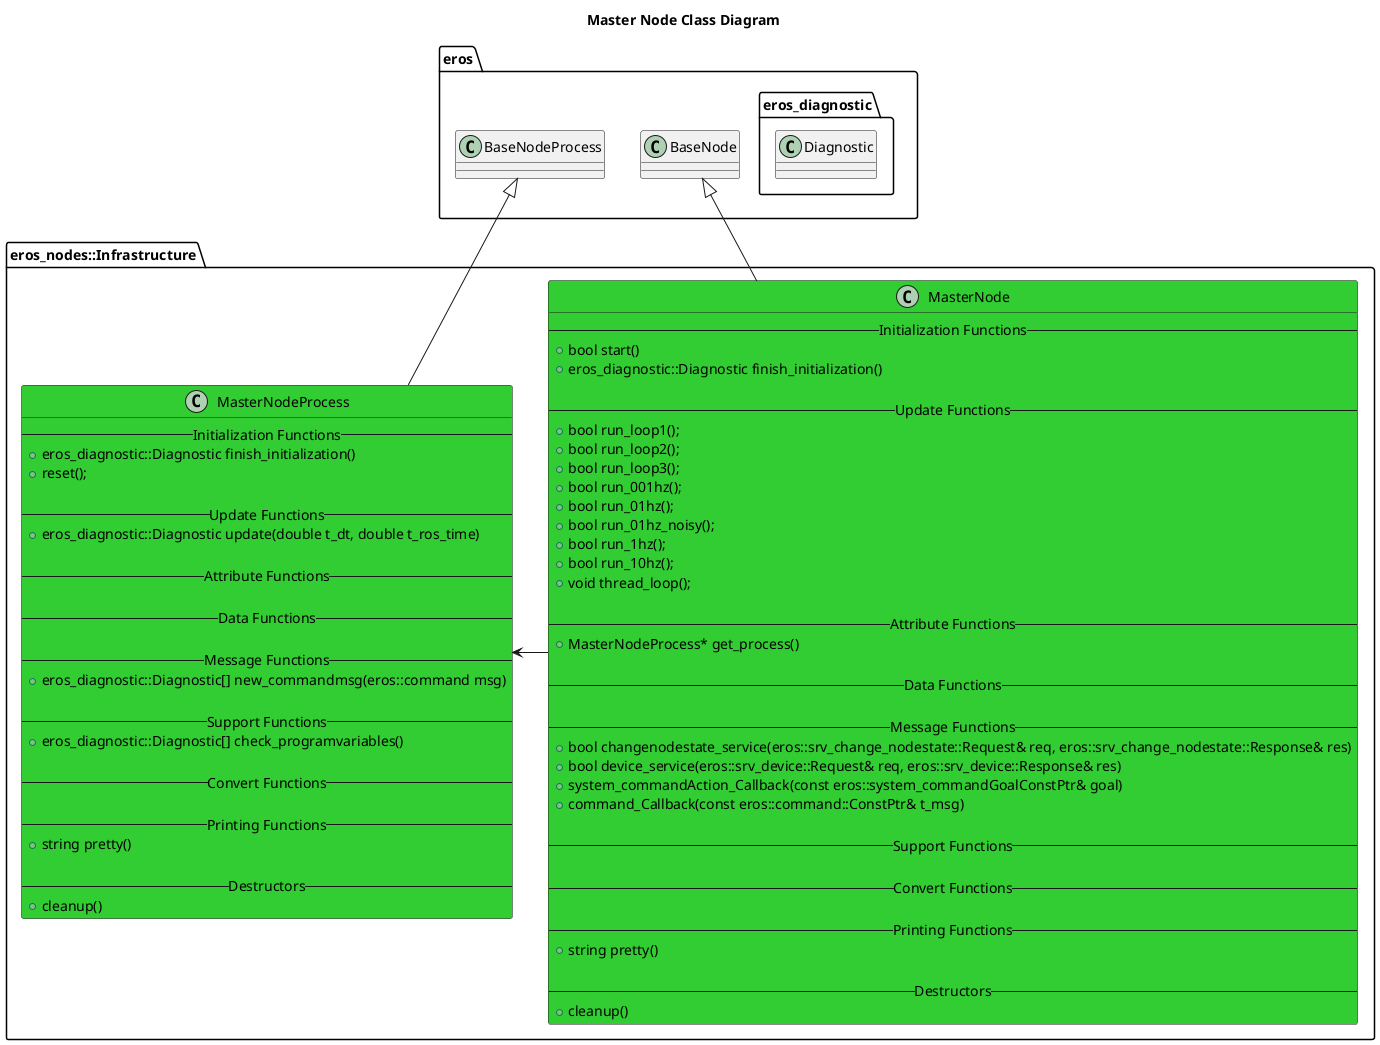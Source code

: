@startuml
title Master Node Class Diagram
package eros {
    class BaseNode
    class BaseNodeProcess
    namespace eros_diagnostic {
        class Diagnostic
    }
}
namespace eros_nodes::Infrastructure {
    class MasterNode #LimeGreen {
        -- Initialization Functions --
        +bool start()
        +eros_diagnostic::Diagnostic finish_initialization()

        -- Update Functions --
        +bool run_loop1();
        +bool run_loop2();
        +bool run_loop3();
        +bool run_001hz();
        +bool run_01hz();
        +bool run_01hz_noisy();
        +bool run_1hz();
        +bool run_10hz();
        +void thread_loop();

        -- Attribute Functions --
        +MasterNodeProcess* get_process()

        -- Data Functions --

        -- Message Functions --
        +bool changenodestate_service(eros::srv_change_nodestate::Request& req, eros::srv_change_nodestate::Response& res)
        +bool device_service(eros::srv_device::Request& req, eros::srv_device::Response& res)
        +system_commandAction_Callback(const eros::system_commandGoalConstPtr& goal)
        +command_Callback(const eros::command::ConstPtr& t_msg)

        -- Support Functions --

        -- Convert Functions --
        
        -- Printing Functions --
        +string pretty()

        -- Destructors --
        +cleanup()
    }
    class MasterNodeProcess #LimeGreen {
        -- Initialization Functions --
        +eros_diagnostic::Diagnostic finish_initialization()
        +reset();

        -- Update Functions --
        +eros_diagnostic::Diagnostic update(double t_dt, double t_ros_time)

        -- Attribute Functions --

        -- Data Functions --

        -- Message Functions --
        +eros_diagnostic::Diagnostic[] new_commandmsg(eros::command msg)

        -- Support Functions --
        +eros_diagnostic::Diagnostic[] check_programvariables()

        -- Convert Functions --
        
        -- Printing Functions --
        +string pretty()

        -- Destructors --
        +cleanup()
    }

    BaseNode <|-- MasterNode
    BaseNodeProcess <|-- MasterNodeProcess
    MasterNode -> MasterNodeProcess 
}

@enduml